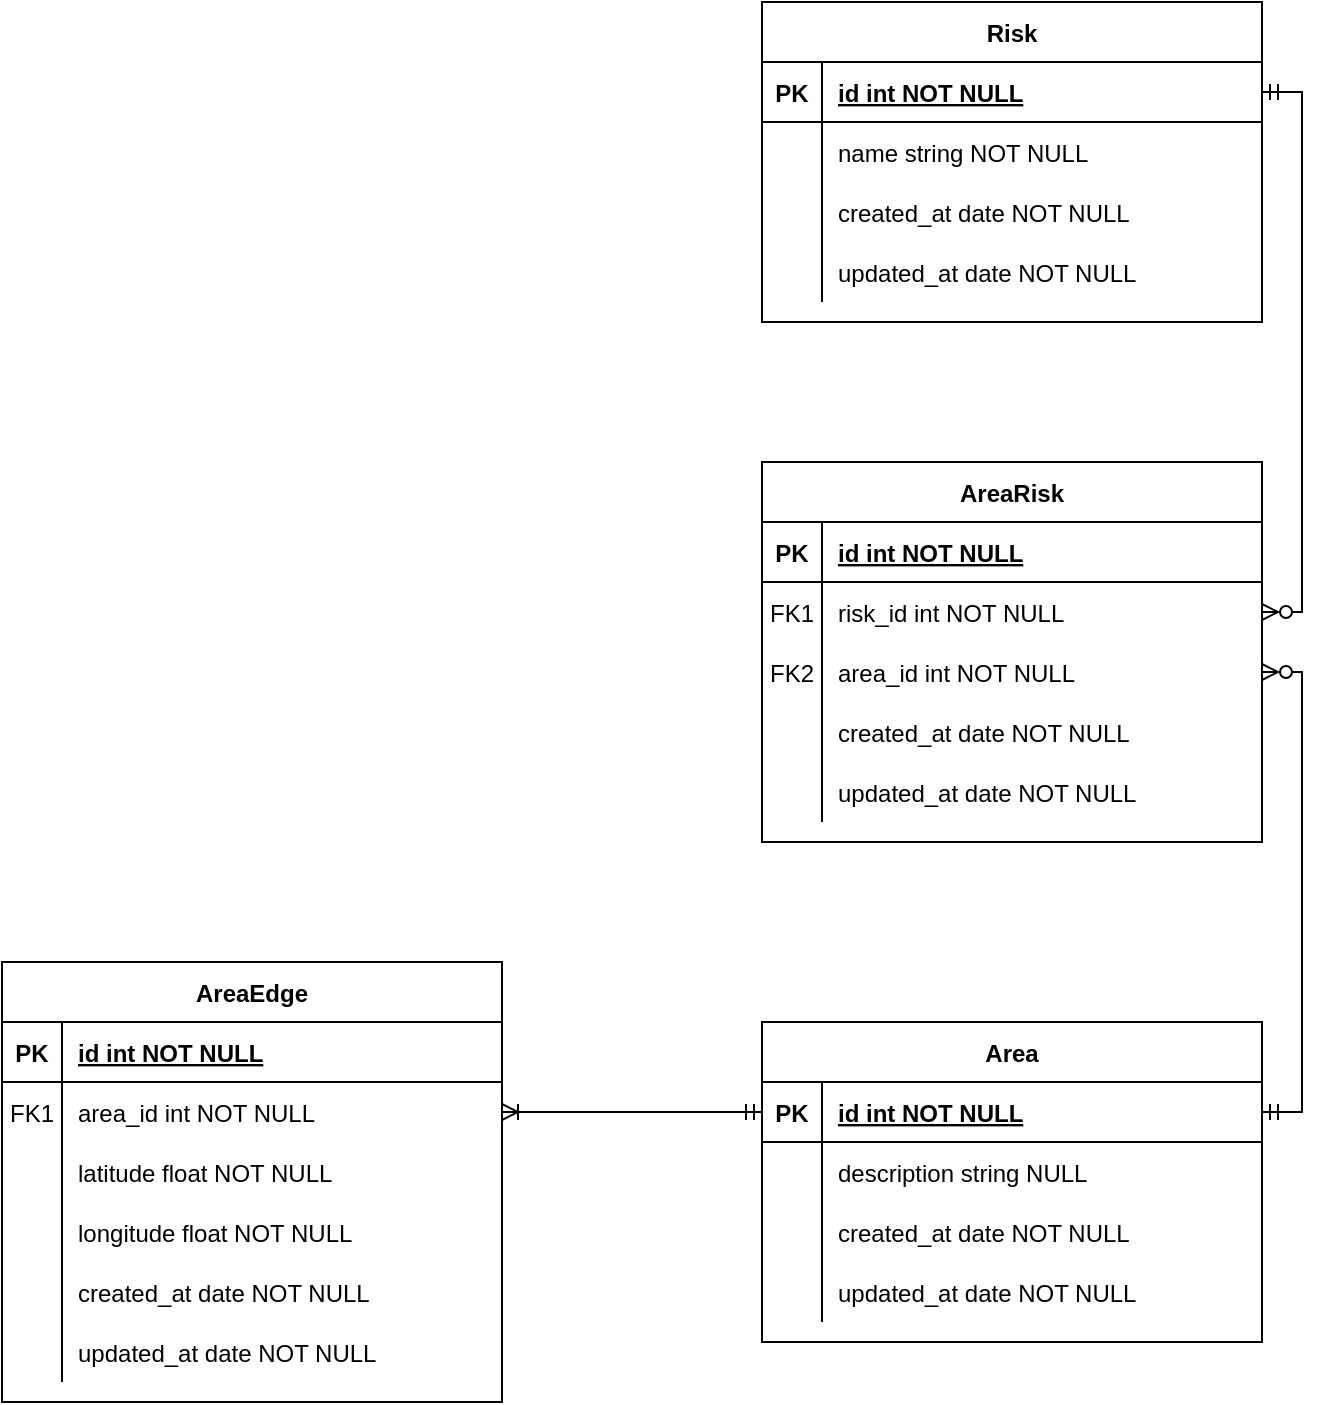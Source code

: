 <mxfile version="15.8.7" type="device"><diagram id="R2lEEEUBdFMjLlhIrx00" name="Page-1"><mxGraphModel dx="1129" dy="809" grid="1" gridSize="10" guides="1" tooltips="1" connect="1" arrows="1" fold="1" page="1" pageScale="1" pageWidth="850" pageHeight="1100" math="0" shadow="0" extFonts="Permanent Marker^https://fonts.googleapis.com/css?family=Permanent+Marker"><root><mxCell id="0"/><mxCell id="1" parent="0"/><mxCell id="C-vyLk0tnHw3VtMMgP7b-13" value="Area" style="shape=table;startSize=30;container=1;collapsible=1;childLayout=tableLayout;fixedRows=1;rowLines=0;fontStyle=1;align=center;resizeLast=1;" parent="1" vertex="1"><mxGeometry x="500" y="580" width="250" height="160" as="geometry"/></mxCell><mxCell id="C-vyLk0tnHw3VtMMgP7b-14" value="" style="shape=partialRectangle;collapsible=0;dropTarget=0;pointerEvents=0;fillColor=none;points=[[0,0.5],[1,0.5]];portConstraint=eastwest;top=0;left=0;right=0;bottom=1;" parent="C-vyLk0tnHw3VtMMgP7b-13" vertex="1"><mxGeometry y="30" width="250" height="30" as="geometry"/></mxCell><mxCell id="C-vyLk0tnHw3VtMMgP7b-15" value="PK" style="shape=partialRectangle;overflow=hidden;connectable=0;fillColor=none;top=0;left=0;bottom=0;right=0;fontStyle=1;" parent="C-vyLk0tnHw3VtMMgP7b-14" vertex="1"><mxGeometry width="30" height="30" as="geometry"><mxRectangle width="30" height="30" as="alternateBounds"/></mxGeometry></mxCell><mxCell id="C-vyLk0tnHw3VtMMgP7b-16" value="id int NOT NULL " style="shape=partialRectangle;overflow=hidden;connectable=0;fillColor=none;top=0;left=0;bottom=0;right=0;align=left;spacingLeft=6;fontStyle=5;" parent="C-vyLk0tnHw3VtMMgP7b-14" vertex="1"><mxGeometry x="30" width="220" height="30" as="geometry"><mxRectangle width="220" height="30" as="alternateBounds"/></mxGeometry></mxCell><mxCell id="C-vyLk0tnHw3VtMMgP7b-17" value="" style="shape=partialRectangle;collapsible=0;dropTarget=0;pointerEvents=0;fillColor=none;points=[[0,0.5],[1,0.5]];portConstraint=eastwest;top=0;left=0;right=0;bottom=0;" parent="C-vyLk0tnHw3VtMMgP7b-13" vertex="1"><mxGeometry y="60" width="250" height="30" as="geometry"/></mxCell><mxCell id="C-vyLk0tnHw3VtMMgP7b-18" value="" style="shape=partialRectangle;overflow=hidden;connectable=0;fillColor=none;top=0;left=0;bottom=0;right=0;" parent="C-vyLk0tnHw3VtMMgP7b-17" vertex="1"><mxGeometry width="30" height="30" as="geometry"><mxRectangle width="30" height="30" as="alternateBounds"/></mxGeometry></mxCell><mxCell id="C-vyLk0tnHw3VtMMgP7b-19" value="description string NULL" style="shape=partialRectangle;overflow=hidden;connectable=0;fillColor=none;top=0;left=0;bottom=0;right=0;align=left;spacingLeft=6;" parent="C-vyLk0tnHw3VtMMgP7b-17" vertex="1"><mxGeometry x="30" width="220" height="30" as="geometry"><mxRectangle width="220" height="30" as="alternateBounds"/></mxGeometry></mxCell><mxCell id="C-vyLk0tnHw3VtMMgP7b-20" value="" style="shape=partialRectangle;collapsible=0;dropTarget=0;pointerEvents=0;fillColor=none;points=[[0,0.5],[1,0.5]];portConstraint=eastwest;top=0;left=0;right=0;bottom=0;" parent="C-vyLk0tnHw3VtMMgP7b-13" vertex="1"><mxGeometry y="90" width="250" height="30" as="geometry"/></mxCell><mxCell id="C-vyLk0tnHw3VtMMgP7b-21" value="" style="shape=partialRectangle;overflow=hidden;connectable=0;fillColor=none;top=0;left=0;bottom=0;right=0;" parent="C-vyLk0tnHw3VtMMgP7b-20" vertex="1"><mxGeometry width="30" height="30" as="geometry"><mxRectangle width="30" height="30" as="alternateBounds"/></mxGeometry></mxCell><mxCell id="C-vyLk0tnHw3VtMMgP7b-22" value="created_at date NOT NULL" style="shape=partialRectangle;overflow=hidden;connectable=0;fillColor=none;top=0;left=0;bottom=0;right=0;align=left;spacingLeft=6;" parent="C-vyLk0tnHw3VtMMgP7b-20" vertex="1"><mxGeometry x="30" width="220" height="30" as="geometry"><mxRectangle width="220" height="30" as="alternateBounds"/></mxGeometry></mxCell><mxCell id="d3Pnnp1jRjJdjl7-ELR5-10" value="" style="shape=partialRectangle;collapsible=0;dropTarget=0;pointerEvents=0;fillColor=none;points=[[0,0.5],[1,0.5]];portConstraint=eastwest;top=0;left=0;right=0;bottom=0;" parent="C-vyLk0tnHw3VtMMgP7b-13" vertex="1"><mxGeometry y="120" width="250" height="30" as="geometry"/></mxCell><mxCell id="d3Pnnp1jRjJdjl7-ELR5-11" value="" style="shape=partialRectangle;overflow=hidden;connectable=0;fillColor=none;top=0;left=0;bottom=0;right=0;" parent="d3Pnnp1jRjJdjl7-ELR5-10" vertex="1"><mxGeometry width="30" height="30" as="geometry"><mxRectangle width="30" height="30" as="alternateBounds"/></mxGeometry></mxCell><mxCell id="d3Pnnp1jRjJdjl7-ELR5-12" value="updated_at date NOT NULL" style="shape=partialRectangle;overflow=hidden;connectable=0;fillColor=none;top=0;left=0;bottom=0;right=0;align=left;spacingLeft=6;" parent="d3Pnnp1jRjJdjl7-ELR5-10" vertex="1"><mxGeometry x="30" width="220" height="30" as="geometry"><mxRectangle width="220" height="30" as="alternateBounds"/></mxGeometry></mxCell><mxCell id="d3Pnnp1jRjJdjl7-ELR5-16" value="AreaEdge" style="shape=table;startSize=30;container=1;collapsible=1;childLayout=tableLayout;fixedRows=1;rowLines=0;fontStyle=1;align=center;resizeLast=1;" parent="1" vertex="1"><mxGeometry x="120" y="550" width="250" height="220" as="geometry"/></mxCell><mxCell id="d3Pnnp1jRjJdjl7-ELR5-17" value="" style="shape=partialRectangle;collapsible=0;dropTarget=0;pointerEvents=0;fillColor=none;points=[[0,0.5],[1,0.5]];portConstraint=eastwest;top=0;left=0;right=0;bottom=1;" parent="d3Pnnp1jRjJdjl7-ELR5-16" vertex="1"><mxGeometry y="30" width="250" height="30" as="geometry"/></mxCell><mxCell id="d3Pnnp1jRjJdjl7-ELR5-18" value="PK" style="shape=partialRectangle;overflow=hidden;connectable=0;fillColor=none;top=0;left=0;bottom=0;right=0;fontStyle=1;" parent="d3Pnnp1jRjJdjl7-ELR5-17" vertex="1"><mxGeometry width="30" height="30" as="geometry"><mxRectangle width="30" height="30" as="alternateBounds"/></mxGeometry></mxCell><mxCell id="d3Pnnp1jRjJdjl7-ELR5-19" value="id int NOT NULL " style="shape=partialRectangle;overflow=hidden;connectable=0;fillColor=none;top=0;left=0;bottom=0;right=0;align=left;spacingLeft=6;fontStyle=5;" parent="d3Pnnp1jRjJdjl7-ELR5-17" vertex="1"><mxGeometry x="30" width="220" height="30" as="geometry"><mxRectangle width="220" height="30" as="alternateBounds"/></mxGeometry></mxCell><mxCell id="d3Pnnp1jRjJdjl7-ELR5-20" value="" style="shape=partialRectangle;collapsible=0;dropTarget=0;pointerEvents=0;fillColor=none;points=[[0,0.5],[1,0.5]];portConstraint=eastwest;top=0;left=0;right=0;bottom=0;" parent="d3Pnnp1jRjJdjl7-ELR5-16" vertex="1"><mxGeometry y="60" width="250" height="30" as="geometry"/></mxCell><mxCell id="d3Pnnp1jRjJdjl7-ELR5-21" value="FK1" style="shape=partialRectangle;overflow=hidden;connectable=0;fillColor=none;top=0;left=0;bottom=0;right=0;" parent="d3Pnnp1jRjJdjl7-ELR5-20" vertex="1"><mxGeometry width="30" height="30" as="geometry"><mxRectangle width="30" height="30" as="alternateBounds"/></mxGeometry></mxCell><mxCell id="d3Pnnp1jRjJdjl7-ELR5-22" value="area_id int NOT NULL" style="shape=partialRectangle;overflow=hidden;connectable=0;fillColor=none;top=0;left=0;bottom=0;right=0;align=left;spacingLeft=6;" parent="d3Pnnp1jRjJdjl7-ELR5-20" vertex="1"><mxGeometry x="30" width="220" height="30" as="geometry"><mxRectangle width="220" height="30" as="alternateBounds"/></mxGeometry></mxCell><mxCell id="d3Pnnp1jRjJdjl7-ELR5-23" value="" style="shape=partialRectangle;collapsible=0;dropTarget=0;pointerEvents=0;fillColor=none;points=[[0,0.5],[1,0.5]];portConstraint=eastwest;top=0;left=0;right=0;bottom=0;" parent="d3Pnnp1jRjJdjl7-ELR5-16" vertex="1"><mxGeometry y="90" width="250" height="30" as="geometry"/></mxCell><mxCell id="d3Pnnp1jRjJdjl7-ELR5-24" value="" style="shape=partialRectangle;overflow=hidden;connectable=0;fillColor=none;top=0;left=0;bottom=0;right=0;" parent="d3Pnnp1jRjJdjl7-ELR5-23" vertex="1"><mxGeometry width="30" height="30" as="geometry"><mxRectangle width="30" height="30" as="alternateBounds"/></mxGeometry></mxCell><mxCell id="d3Pnnp1jRjJdjl7-ELR5-25" value="latitude float NOT NULL" style="shape=partialRectangle;overflow=hidden;connectable=0;fillColor=none;top=0;left=0;bottom=0;right=0;align=left;spacingLeft=6;" parent="d3Pnnp1jRjJdjl7-ELR5-23" vertex="1"><mxGeometry x="30" width="220" height="30" as="geometry"><mxRectangle width="220" height="30" as="alternateBounds"/></mxGeometry></mxCell><mxCell id="d3Pnnp1jRjJdjl7-ELR5-29" value="" style="shape=partialRectangle;collapsible=0;dropTarget=0;pointerEvents=0;fillColor=none;points=[[0,0.5],[1,0.5]];portConstraint=eastwest;top=0;left=0;right=0;bottom=0;" parent="d3Pnnp1jRjJdjl7-ELR5-16" vertex="1"><mxGeometry y="120" width="250" height="30" as="geometry"/></mxCell><mxCell id="d3Pnnp1jRjJdjl7-ELR5-30" value="" style="shape=partialRectangle;overflow=hidden;connectable=0;fillColor=none;top=0;left=0;bottom=0;right=0;" parent="d3Pnnp1jRjJdjl7-ELR5-29" vertex="1"><mxGeometry width="30" height="30" as="geometry"><mxRectangle width="30" height="30" as="alternateBounds"/></mxGeometry></mxCell><mxCell id="d3Pnnp1jRjJdjl7-ELR5-31" value="longitude float NOT NULL" style="shape=partialRectangle;overflow=hidden;connectable=0;fillColor=none;top=0;left=0;bottom=0;right=0;align=left;spacingLeft=6;" parent="d3Pnnp1jRjJdjl7-ELR5-29" vertex="1"><mxGeometry x="30" width="220" height="30" as="geometry"><mxRectangle width="220" height="30" as="alternateBounds"/></mxGeometry></mxCell><mxCell id="d3Pnnp1jRjJdjl7-ELR5-32" value="" style="shape=partialRectangle;collapsible=0;dropTarget=0;pointerEvents=0;fillColor=none;points=[[0,0.5],[1,0.5]];portConstraint=eastwest;top=0;left=0;right=0;bottom=0;" parent="d3Pnnp1jRjJdjl7-ELR5-16" vertex="1"><mxGeometry y="150" width="250" height="30" as="geometry"/></mxCell><mxCell id="d3Pnnp1jRjJdjl7-ELR5-33" value="" style="shape=partialRectangle;overflow=hidden;connectable=0;fillColor=none;top=0;left=0;bottom=0;right=0;" parent="d3Pnnp1jRjJdjl7-ELR5-32" vertex="1"><mxGeometry width="30" height="30" as="geometry"><mxRectangle width="30" height="30" as="alternateBounds"/></mxGeometry></mxCell><mxCell id="d3Pnnp1jRjJdjl7-ELR5-34" value="created_at date NOT NULL" style="shape=partialRectangle;overflow=hidden;connectable=0;fillColor=none;top=0;left=0;bottom=0;right=0;align=left;spacingLeft=6;" parent="d3Pnnp1jRjJdjl7-ELR5-32" vertex="1"><mxGeometry x="30" width="220" height="30" as="geometry"><mxRectangle width="220" height="30" as="alternateBounds"/></mxGeometry></mxCell><mxCell id="d3Pnnp1jRjJdjl7-ELR5-26" value="" style="shape=partialRectangle;collapsible=0;dropTarget=0;pointerEvents=0;fillColor=none;points=[[0,0.5],[1,0.5]];portConstraint=eastwest;top=0;left=0;right=0;bottom=0;" parent="d3Pnnp1jRjJdjl7-ELR5-16" vertex="1"><mxGeometry y="180" width="250" height="30" as="geometry"/></mxCell><mxCell id="d3Pnnp1jRjJdjl7-ELR5-27" value="" style="shape=partialRectangle;overflow=hidden;connectable=0;fillColor=none;top=0;left=0;bottom=0;right=0;" parent="d3Pnnp1jRjJdjl7-ELR5-26" vertex="1"><mxGeometry width="30" height="30" as="geometry"><mxRectangle width="30" height="30" as="alternateBounds"/></mxGeometry></mxCell><mxCell id="d3Pnnp1jRjJdjl7-ELR5-28" value="updated_at date NOT NULL" style="shape=partialRectangle;overflow=hidden;connectable=0;fillColor=none;top=0;left=0;bottom=0;right=0;align=left;spacingLeft=6;" parent="d3Pnnp1jRjJdjl7-ELR5-26" vertex="1"><mxGeometry x="30" width="220" height="30" as="geometry"><mxRectangle width="220" height="30" as="alternateBounds"/></mxGeometry></mxCell><mxCell id="d3Pnnp1jRjJdjl7-ELR5-35" style="edgeStyle=orthogonalEdgeStyle;rounded=0;orthogonalLoop=1;jettySize=auto;html=1;exitX=1;exitY=0.5;exitDx=0;exitDy=0;entryX=0;entryY=0.5;entryDx=0;entryDy=0;endArrow=ERmandOne;endFill=0;startArrow=ERoneToMany;startFill=0;" parent="1" source="d3Pnnp1jRjJdjl7-ELR5-20" target="C-vyLk0tnHw3VtMMgP7b-14" edge="1"><mxGeometry relative="1" as="geometry"/></mxCell><mxCell id="TOr6gXl3RGHR8h3IJSBe-1" value="Risk" style="shape=table;startSize=30;container=1;collapsible=1;childLayout=tableLayout;fixedRows=1;rowLines=0;fontStyle=1;align=center;resizeLast=1;" parent="1" vertex="1"><mxGeometry x="500" y="70" width="250" height="160" as="geometry"/></mxCell><mxCell id="TOr6gXl3RGHR8h3IJSBe-2" value="" style="shape=partialRectangle;collapsible=0;dropTarget=0;pointerEvents=0;fillColor=none;points=[[0,0.5],[1,0.5]];portConstraint=eastwest;top=0;left=0;right=0;bottom=1;" parent="TOr6gXl3RGHR8h3IJSBe-1" vertex="1"><mxGeometry y="30" width="250" height="30" as="geometry"/></mxCell><mxCell id="TOr6gXl3RGHR8h3IJSBe-3" value="PK" style="shape=partialRectangle;overflow=hidden;connectable=0;fillColor=none;top=0;left=0;bottom=0;right=0;fontStyle=1;" parent="TOr6gXl3RGHR8h3IJSBe-2" vertex="1"><mxGeometry width="30" height="30" as="geometry"><mxRectangle width="30" height="30" as="alternateBounds"/></mxGeometry></mxCell><mxCell id="TOr6gXl3RGHR8h3IJSBe-4" value="id int NOT NULL " style="shape=partialRectangle;overflow=hidden;connectable=0;fillColor=none;top=0;left=0;bottom=0;right=0;align=left;spacingLeft=6;fontStyle=5;" parent="TOr6gXl3RGHR8h3IJSBe-2" vertex="1"><mxGeometry x="30" width="220" height="30" as="geometry"><mxRectangle width="220" height="30" as="alternateBounds"/></mxGeometry></mxCell><mxCell id="TOr6gXl3RGHR8h3IJSBe-5" value="" style="shape=partialRectangle;collapsible=0;dropTarget=0;pointerEvents=0;fillColor=none;points=[[0,0.5],[1,0.5]];portConstraint=eastwest;top=0;left=0;right=0;bottom=0;" parent="TOr6gXl3RGHR8h3IJSBe-1" vertex="1"><mxGeometry y="60" width="250" height="30" as="geometry"/></mxCell><mxCell id="TOr6gXl3RGHR8h3IJSBe-6" value="" style="shape=partialRectangle;overflow=hidden;connectable=0;fillColor=none;top=0;left=0;bottom=0;right=0;" parent="TOr6gXl3RGHR8h3IJSBe-5" vertex="1"><mxGeometry width="30" height="30" as="geometry"><mxRectangle width="30" height="30" as="alternateBounds"/></mxGeometry></mxCell><mxCell id="TOr6gXl3RGHR8h3IJSBe-7" value="name string NOT NULL" style="shape=partialRectangle;overflow=hidden;connectable=0;fillColor=none;top=0;left=0;bottom=0;right=0;align=left;spacingLeft=6;" parent="TOr6gXl3RGHR8h3IJSBe-5" vertex="1"><mxGeometry x="30" width="220" height="30" as="geometry"><mxRectangle width="220" height="30" as="alternateBounds"/></mxGeometry></mxCell><mxCell id="TOr6gXl3RGHR8h3IJSBe-8" value="" style="shape=partialRectangle;collapsible=0;dropTarget=0;pointerEvents=0;fillColor=none;points=[[0,0.5],[1,0.5]];portConstraint=eastwest;top=0;left=0;right=0;bottom=0;" parent="TOr6gXl3RGHR8h3IJSBe-1" vertex="1"><mxGeometry y="90" width="250" height="30" as="geometry"/></mxCell><mxCell id="TOr6gXl3RGHR8h3IJSBe-9" value="" style="shape=partialRectangle;overflow=hidden;connectable=0;fillColor=none;top=0;left=0;bottom=0;right=0;" parent="TOr6gXl3RGHR8h3IJSBe-8" vertex="1"><mxGeometry width="30" height="30" as="geometry"><mxRectangle width="30" height="30" as="alternateBounds"/></mxGeometry></mxCell><mxCell id="TOr6gXl3RGHR8h3IJSBe-10" value="created_at date NOT NULL" style="shape=partialRectangle;overflow=hidden;connectable=0;fillColor=none;top=0;left=0;bottom=0;right=0;align=left;spacingLeft=6;" parent="TOr6gXl3RGHR8h3IJSBe-8" vertex="1"><mxGeometry x="30" width="220" height="30" as="geometry"><mxRectangle width="220" height="30" as="alternateBounds"/></mxGeometry></mxCell><mxCell id="TOr6gXl3RGHR8h3IJSBe-11" value="" style="shape=partialRectangle;collapsible=0;dropTarget=0;pointerEvents=0;fillColor=none;points=[[0,0.5],[1,0.5]];portConstraint=eastwest;top=0;left=0;right=0;bottom=0;" parent="TOr6gXl3RGHR8h3IJSBe-1" vertex="1"><mxGeometry y="120" width="250" height="30" as="geometry"/></mxCell><mxCell id="TOr6gXl3RGHR8h3IJSBe-12" value="" style="shape=partialRectangle;overflow=hidden;connectable=0;fillColor=none;top=0;left=0;bottom=0;right=0;" parent="TOr6gXl3RGHR8h3IJSBe-11" vertex="1"><mxGeometry width="30" height="30" as="geometry"><mxRectangle width="30" height="30" as="alternateBounds"/></mxGeometry></mxCell><mxCell id="TOr6gXl3RGHR8h3IJSBe-13" value="updated_at date NOT NULL" style="shape=partialRectangle;overflow=hidden;connectable=0;fillColor=none;top=0;left=0;bottom=0;right=0;align=left;spacingLeft=6;" parent="TOr6gXl3RGHR8h3IJSBe-11" vertex="1"><mxGeometry x="30" width="220" height="30" as="geometry"><mxRectangle width="220" height="30" as="alternateBounds"/></mxGeometry></mxCell><mxCell id="TOr6gXl3RGHR8h3IJSBe-14" value="AreaRisk" style="shape=table;startSize=30;container=1;collapsible=1;childLayout=tableLayout;fixedRows=1;rowLines=0;fontStyle=1;align=center;resizeLast=1;" parent="1" vertex="1"><mxGeometry x="500" y="300" width="250" height="190" as="geometry"/></mxCell><mxCell id="TOr6gXl3RGHR8h3IJSBe-15" value="" style="shape=partialRectangle;collapsible=0;dropTarget=0;pointerEvents=0;fillColor=none;points=[[0,0.5],[1,0.5]];portConstraint=eastwest;top=0;left=0;right=0;bottom=1;" parent="TOr6gXl3RGHR8h3IJSBe-14" vertex="1"><mxGeometry y="30" width="250" height="30" as="geometry"/></mxCell><mxCell id="TOr6gXl3RGHR8h3IJSBe-16" value="PK" style="shape=partialRectangle;overflow=hidden;connectable=0;fillColor=none;top=0;left=0;bottom=0;right=0;fontStyle=1;" parent="TOr6gXl3RGHR8h3IJSBe-15" vertex="1"><mxGeometry width="30" height="30" as="geometry"><mxRectangle width="30" height="30" as="alternateBounds"/></mxGeometry></mxCell><mxCell id="TOr6gXl3RGHR8h3IJSBe-17" value="id int NOT NULL " style="shape=partialRectangle;overflow=hidden;connectable=0;fillColor=none;top=0;left=0;bottom=0;right=0;align=left;spacingLeft=6;fontStyle=5;" parent="TOr6gXl3RGHR8h3IJSBe-15" vertex="1"><mxGeometry x="30" width="220" height="30" as="geometry"><mxRectangle width="220" height="30" as="alternateBounds"/></mxGeometry></mxCell><mxCell id="TOr6gXl3RGHR8h3IJSBe-18" value="" style="shape=partialRectangle;collapsible=0;dropTarget=0;pointerEvents=0;fillColor=none;points=[[0,0.5],[1,0.5]];portConstraint=eastwest;top=0;left=0;right=0;bottom=0;" parent="TOr6gXl3RGHR8h3IJSBe-14" vertex="1"><mxGeometry y="60" width="250" height="30" as="geometry"/></mxCell><mxCell id="TOr6gXl3RGHR8h3IJSBe-19" value="FK1" style="shape=partialRectangle;overflow=hidden;connectable=0;fillColor=none;top=0;left=0;bottom=0;right=0;" parent="TOr6gXl3RGHR8h3IJSBe-18" vertex="1"><mxGeometry width="30" height="30" as="geometry"><mxRectangle width="30" height="30" as="alternateBounds"/></mxGeometry></mxCell><mxCell id="TOr6gXl3RGHR8h3IJSBe-20" value="risk_id int NOT NULL" style="shape=partialRectangle;overflow=hidden;connectable=0;fillColor=none;top=0;left=0;bottom=0;right=0;align=left;spacingLeft=6;" parent="TOr6gXl3RGHR8h3IJSBe-18" vertex="1"><mxGeometry x="30" width="220" height="30" as="geometry"><mxRectangle width="220" height="30" as="alternateBounds"/></mxGeometry></mxCell><mxCell id="TOr6gXl3RGHR8h3IJSBe-33" value="" style="shape=partialRectangle;collapsible=0;dropTarget=0;pointerEvents=0;fillColor=none;points=[[0,0.5],[1,0.5]];portConstraint=eastwest;top=0;left=0;right=0;bottom=0;" parent="TOr6gXl3RGHR8h3IJSBe-14" vertex="1"><mxGeometry y="90" width="250" height="30" as="geometry"/></mxCell><mxCell id="TOr6gXl3RGHR8h3IJSBe-34" value="FK2" style="shape=partialRectangle;overflow=hidden;connectable=0;fillColor=none;top=0;left=0;bottom=0;right=0;" parent="TOr6gXl3RGHR8h3IJSBe-33" vertex="1"><mxGeometry width="30" height="30" as="geometry"><mxRectangle width="30" height="30" as="alternateBounds"/></mxGeometry></mxCell><mxCell id="TOr6gXl3RGHR8h3IJSBe-35" value="area_id int NOT NULL" style="shape=partialRectangle;overflow=hidden;connectable=0;fillColor=none;top=0;left=0;bottom=0;right=0;align=left;spacingLeft=6;" parent="TOr6gXl3RGHR8h3IJSBe-33" vertex="1"><mxGeometry x="30" width="220" height="30" as="geometry"><mxRectangle width="220" height="30" as="alternateBounds"/></mxGeometry></mxCell><mxCell id="TOr6gXl3RGHR8h3IJSBe-27" value="" style="shape=partialRectangle;collapsible=0;dropTarget=0;pointerEvents=0;fillColor=none;points=[[0,0.5],[1,0.5]];portConstraint=eastwest;top=0;left=0;right=0;bottom=0;" parent="TOr6gXl3RGHR8h3IJSBe-14" vertex="1"><mxGeometry y="120" width="250" height="30" as="geometry"/></mxCell><mxCell id="TOr6gXl3RGHR8h3IJSBe-28" value="" style="shape=partialRectangle;overflow=hidden;connectable=0;fillColor=none;top=0;left=0;bottom=0;right=0;" parent="TOr6gXl3RGHR8h3IJSBe-27" vertex="1"><mxGeometry width="30" height="30" as="geometry"><mxRectangle width="30" height="30" as="alternateBounds"/></mxGeometry></mxCell><mxCell id="TOr6gXl3RGHR8h3IJSBe-29" value="created_at date NOT NULL" style="shape=partialRectangle;overflow=hidden;connectable=0;fillColor=none;top=0;left=0;bottom=0;right=0;align=left;spacingLeft=6;" parent="TOr6gXl3RGHR8h3IJSBe-27" vertex="1"><mxGeometry x="30" width="220" height="30" as="geometry"><mxRectangle width="220" height="30" as="alternateBounds"/></mxGeometry></mxCell><mxCell id="TOr6gXl3RGHR8h3IJSBe-30" value="" style="shape=partialRectangle;collapsible=0;dropTarget=0;pointerEvents=0;fillColor=none;points=[[0,0.5],[1,0.5]];portConstraint=eastwest;top=0;left=0;right=0;bottom=0;" parent="TOr6gXl3RGHR8h3IJSBe-14" vertex="1"><mxGeometry y="150" width="250" height="30" as="geometry"/></mxCell><mxCell id="TOr6gXl3RGHR8h3IJSBe-31" value="" style="shape=partialRectangle;overflow=hidden;connectable=0;fillColor=none;top=0;left=0;bottom=0;right=0;" parent="TOr6gXl3RGHR8h3IJSBe-30" vertex="1"><mxGeometry width="30" height="30" as="geometry"><mxRectangle width="30" height="30" as="alternateBounds"/></mxGeometry></mxCell><mxCell id="TOr6gXl3RGHR8h3IJSBe-32" value="updated_at date NOT NULL" style="shape=partialRectangle;overflow=hidden;connectable=0;fillColor=none;top=0;left=0;bottom=0;right=0;align=left;spacingLeft=6;" parent="TOr6gXl3RGHR8h3IJSBe-30" vertex="1"><mxGeometry x="30" width="220" height="30" as="geometry"><mxRectangle width="220" height="30" as="alternateBounds"/></mxGeometry></mxCell><mxCell id="TOr6gXl3RGHR8h3IJSBe-36" style="edgeStyle=orthogonalEdgeStyle;rounded=0;orthogonalLoop=1;jettySize=auto;html=1;exitX=1;exitY=0.5;exitDx=0;exitDy=0;entryX=1;entryY=0.5;entryDx=0;entryDy=0;endArrow=ERzeroToMany;endFill=0;startArrow=ERmandOne;startFill=0;" parent="1" source="C-vyLk0tnHw3VtMMgP7b-14" target="TOr6gXl3RGHR8h3IJSBe-33" edge="1"><mxGeometry relative="1" as="geometry"/></mxCell><mxCell id="TOr6gXl3RGHR8h3IJSBe-38" style="edgeStyle=orthogonalEdgeStyle;rounded=0;orthogonalLoop=1;jettySize=auto;html=1;exitX=1;exitY=0.5;exitDx=0;exitDy=0;entryX=1;entryY=0.5;entryDx=0;entryDy=0;startArrow=ERmandOne;startFill=0;endArrow=ERzeroToMany;endFill=0;" parent="1" source="TOr6gXl3RGHR8h3IJSBe-2" target="TOr6gXl3RGHR8h3IJSBe-18" edge="1"><mxGeometry relative="1" as="geometry"/></mxCell></root></mxGraphModel></diagram></mxfile>
